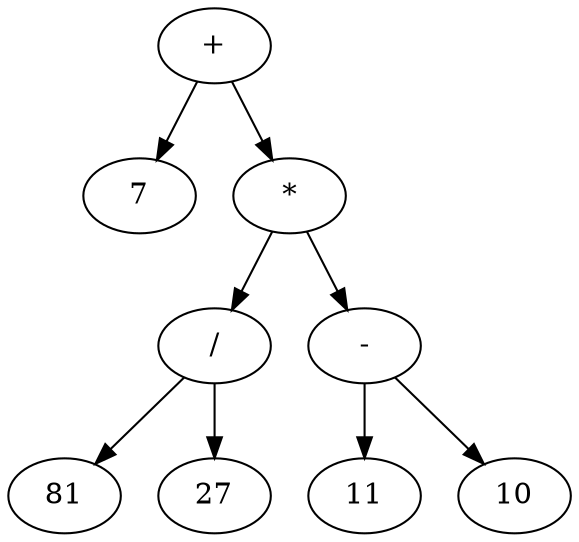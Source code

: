 digraph polish {
"+" -> 7;
"+" -> "*";
"*" -> "/";
"*" -> "-";
"/" -> 81;
"/" -> 27;
"-" -> 11;
"-" -> 10;
}